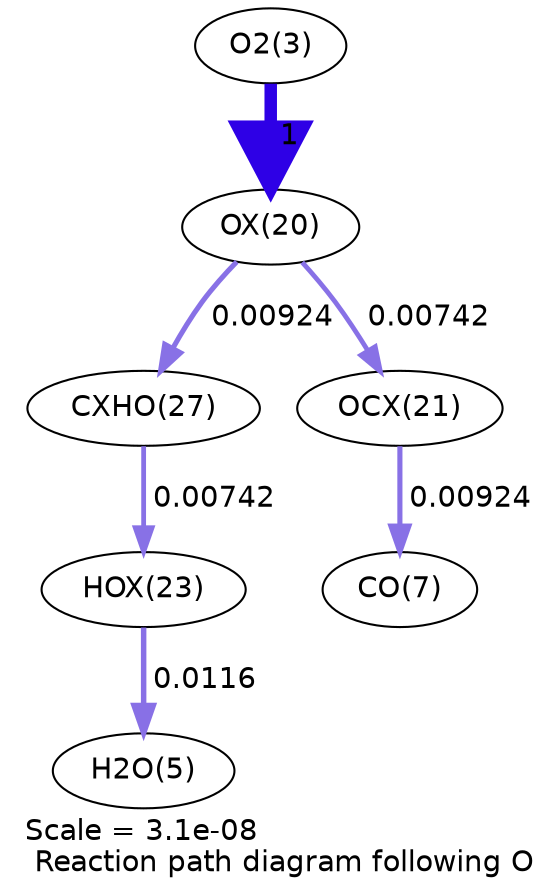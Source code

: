 digraph reaction_paths {
center=1;
s5 -> s24[fontname="Helvetica", penwidth=6, arrowsize=3, color="0.7, 1.5, 0.9"
, label=" 1"];
s24 -> s29[fontname="Helvetica", penwidth=2.46, arrowsize=1.23, color="0.7, 0.509, 0.9"
, label=" 0.00924"];
s24 -> s25[fontname="Helvetica", penwidth=2.3, arrowsize=1.15, color="0.7, 0.507, 0.9"
, label=" 0.00742"];
s27 -> s7[fontname="Helvetica", penwidth=2.63, arrowsize=1.32, color="0.7, 0.512, 0.9"
, label=" 0.0116"];
s29 -> s27[fontname="Helvetica", penwidth=2.3, arrowsize=1.15, color="0.7, 0.507, 0.9"
, label=" 0.00742"];
s25 -> s9[fontname="Helvetica", penwidth=2.46, arrowsize=1.23, color="0.7, 0.509, 0.9"
, label=" 0.00924"];
s5 [ fontname="Helvetica", label="O2(3)"];
s7 [ fontname="Helvetica", label="H2O(5)"];
s9 [ fontname="Helvetica", label="CO(7)"];
s24 [ fontname="Helvetica", label="OX(20)"];
s25 [ fontname="Helvetica", label="OCX(21)"];
s27 [ fontname="Helvetica", label="HOX(23)"];
s29 [ fontname="Helvetica", label="CXHO(27)"];
 label = "Scale = 3.1e-08\l Reaction path diagram following O";
 fontname = "Helvetica";
}
